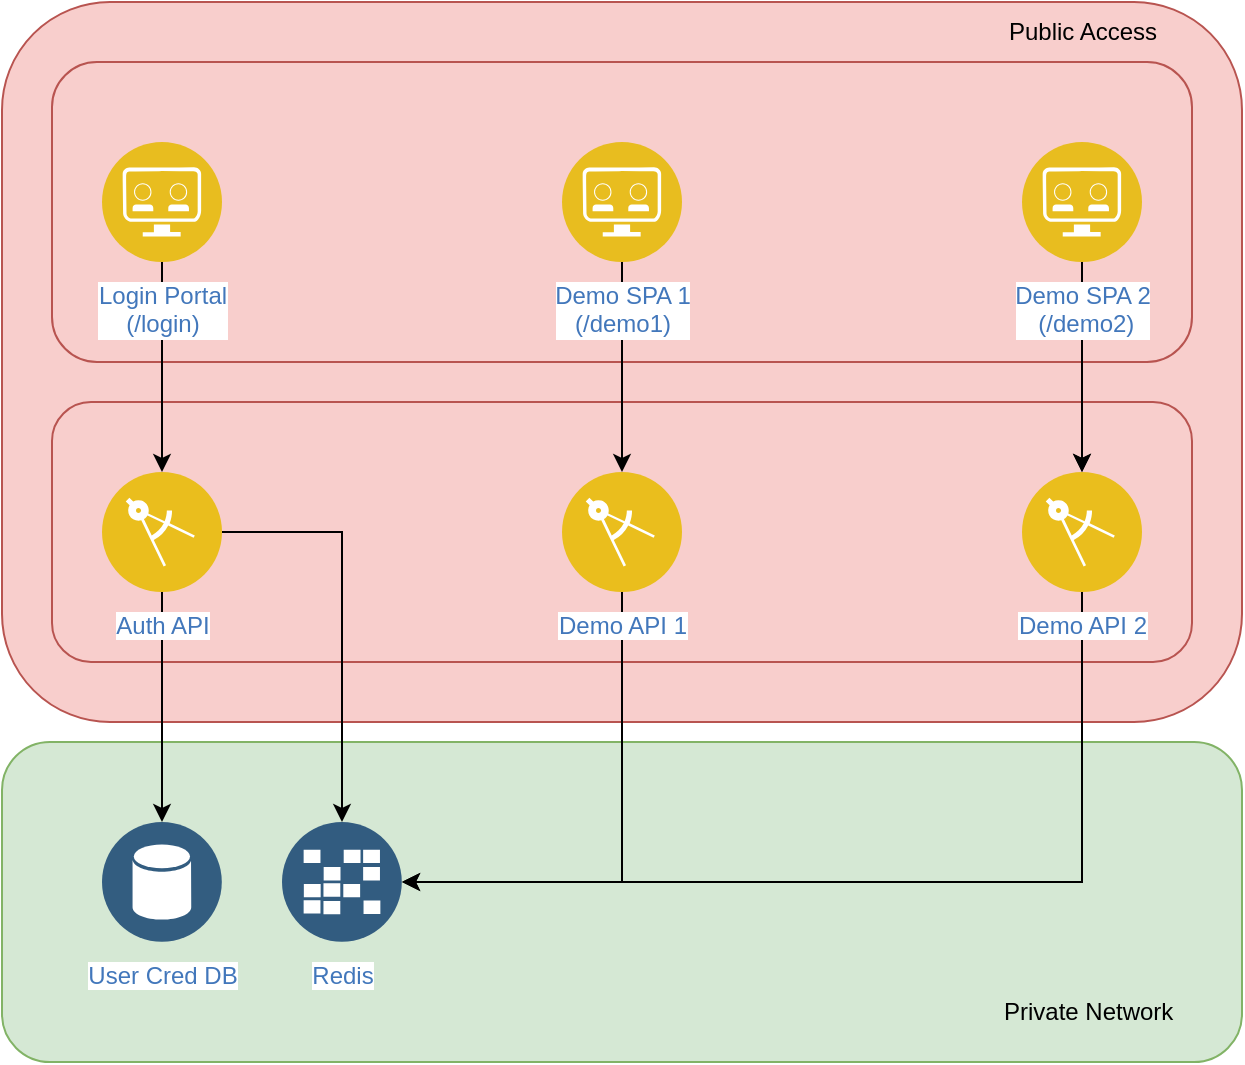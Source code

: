 <mxfile>
    <diagram id="vDAsaNtxXmFvEKY6ahnv" name="Page-1">
        <mxGraphModel dx="1117" dy="574" grid="1" gridSize="10" guides="1" tooltips="1" connect="1" arrows="1" fold="1" page="1" pageScale="1" pageWidth="850" pageHeight="1100" math="0" shadow="0">
            <root>
                <mxCell id="0"/>
                <mxCell id="1" parent="0"/>
                <mxCell id="jHTtF6pmdJFvDmBwdfPS-23" value="" style="rounded=1;whiteSpace=wrap;html=1;fillColor=#d5e8d4;strokeColor=#82b366;" parent="1" vertex="1">
                    <mxGeometry x="40" y="420" width="620" height="160" as="geometry"/>
                </mxCell>
                <mxCell id="jHTtF6pmdJFvDmBwdfPS-3" style="edgeStyle=orthogonalEdgeStyle;rounded=0;orthogonalLoop=1;jettySize=auto;html=1;exitX=0.5;exitY=1;exitDx=0;exitDy=0;entryX=0.5;entryY=0;entryDx=0;entryDy=0;" parent="1" source="jHTtF6pmdJFvDmBwdfPS-2" edge="1">
                    <mxGeometry relative="1" as="geometry">
                        <mxPoint x="210" y="290" as="targetPoint"/>
                    </mxGeometry>
                </mxCell>
                <mxCell id="jHTtF6pmdJFvDmBwdfPS-22" value="" style="rounded=1;whiteSpace=wrap;html=1;fillColor=#f8cecc;strokeColor=#b85450;" parent="1" vertex="1">
                    <mxGeometry x="40" y="50" width="620" height="360" as="geometry"/>
                </mxCell>
                <mxCell id="jHTtF6pmdJFvDmBwdfPS-27" value="" style="rounded=1;whiteSpace=wrap;html=1;fillColor=#f8cecc;strokeColor=#b85450;" parent="1" vertex="1">
                    <mxGeometry x="65" y="80" width="570" height="150" as="geometry"/>
                </mxCell>
                <mxCell id="jHTtF6pmdJFvDmBwdfPS-26" value="" style="rounded=1;whiteSpace=wrap;html=1;fillColor=#f8cecc;strokeColor=#b85450;" parent="1" vertex="1">
                    <mxGeometry x="65" y="250" width="570" height="130" as="geometry"/>
                </mxCell>
                <mxCell id="jHTtF6pmdJFvDmBwdfPS-28" value="" style="edgeStyle=orthogonalEdgeStyle;rounded=0;orthogonalLoop=1;jettySize=auto;html=1;" parent="1" source="jHTtF6pmdJFvDmBwdfPS-2" target="jHTtF6pmdJFvDmBwdfPS-4" edge="1">
                    <mxGeometry relative="1" as="geometry"/>
                </mxCell>
                <mxCell id="jHTtF6pmdJFvDmBwdfPS-2" value="Login Portal &lt;br&gt;(/login)" style="aspect=fixed;perimeter=ellipsePerimeter;html=1;align=center;shadow=0;dashed=0;fontColor=#4277BB;labelBackgroundColor=#ffffff;fontSize=12;spacingTop=3;image;image=img/lib/ibm/applications/api_developer_portal.svg;" parent="1" vertex="1">
                    <mxGeometry x="90" y="120" width="60" height="60" as="geometry"/>
                </mxCell>
                <mxCell id="jHTtF6pmdJFvDmBwdfPS-7" value="" style="edgeStyle=orthogonalEdgeStyle;rounded=0;orthogonalLoop=1;jettySize=auto;html=1;" parent="1" source="jHTtF6pmdJFvDmBwdfPS-4" target="jHTtF6pmdJFvDmBwdfPS-5" edge="1">
                    <mxGeometry relative="1" as="geometry"/>
                </mxCell>
                <mxCell id="jHTtF6pmdJFvDmBwdfPS-10" style="edgeStyle=orthogonalEdgeStyle;rounded=0;orthogonalLoop=1;jettySize=auto;html=1;exitX=1;exitY=0.5;exitDx=0;exitDy=0;entryX=0.5;entryY=0;entryDx=0;entryDy=0;" parent="1" source="jHTtF6pmdJFvDmBwdfPS-4" target="jHTtF6pmdJFvDmBwdfPS-8" edge="1">
                    <mxGeometry relative="1" as="geometry">
                        <mxPoint x="370" y="320.034" as="targetPoint"/>
                    </mxGeometry>
                </mxCell>
                <mxCell id="jHTtF6pmdJFvDmBwdfPS-4" value="Auth API" style="aspect=fixed;perimeter=ellipsePerimeter;html=1;align=center;shadow=0;dashed=0;fontColor=#4277BB;labelBackgroundColor=#ffffff;fontSize=12;spacingTop=3;image;image=img/lib/ibm/applications/enterprise_applications.svg;" parent="1" vertex="1">
                    <mxGeometry x="90" y="285" width="60" height="60" as="geometry"/>
                </mxCell>
                <mxCell id="jHTtF6pmdJFvDmBwdfPS-5" value="User Cred DB" style="aspect=fixed;perimeter=ellipsePerimeter;html=1;align=center;shadow=0;dashed=0;fontColor=#4277BB;labelBackgroundColor=#ffffff;fontSize=12;spacingTop=3;image;image=img/lib/ibm/data/data_services.svg;" parent="1" vertex="1">
                    <mxGeometry x="90" y="460" width="60" height="60" as="geometry"/>
                </mxCell>
                <mxCell id="jHTtF6pmdJFvDmBwdfPS-8" value="Redis" style="aspect=fixed;perimeter=ellipsePerimeter;html=1;align=center;shadow=0;dashed=0;fontColor=#4277BB;labelBackgroundColor=#ffffff;fontSize=12;spacingTop=3;image;image=img/lib/ibm/data/caches.svg;" parent="1" vertex="1">
                    <mxGeometry x="180" y="460" width="60" height="60" as="geometry"/>
                </mxCell>
                <mxCell id="jHTtF6pmdJFvDmBwdfPS-29" value="" style="edgeStyle=orthogonalEdgeStyle;rounded=0;orthogonalLoop=1;jettySize=auto;html=1;" parent="1" source="jHTtF6pmdJFvDmBwdfPS-13" target="jHTtF6pmdJFvDmBwdfPS-14" edge="1">
                    <mxGeometry relative="1" as="geometry"/>
                </mxCell>
                <mxCell id="jHTtF6pmdJFvDmBwdfPS-13" value="Demo SPA 1 &lt;br&gt;(/demo1)" style="aspect=fixed;perimeter=ellipsePerimeter;html=1;align=center;shadow=0;dashed=0;fontColor=#4277BB;labelBackgroundColor=#ffffff;fontSize=12;spacingTop=3;image;image=img/lib/ibm/applications/api_developer_portal.svg;" parent="1" vertex="1">
                    <mxGeometry x="320" y="120" width="60" height="60" as="geometry"/>
                </mxCell>
                <mxCell id="jHTtF6pmdJFvDmBwdfPS-16" style="edgeStyle=orthogonalEdgeStyle;rounded=0;orthogonalLoop=1;jettySize=auto;html=1;exitX=0.5;exitY=1;exitDx=0;exitDy=0;entryX=1;entryY=0.5;entryDx=0;entryDy=0;" parent="1" source="jHTtF6pmdJFvDmBwdfPS-14" target="jHTtF6pmdJFvDmBwdfPS-8" edge="1">
                    <mxGeometry relative="1" as="geometry"/>
                </mxCell>
                <mxCell id="jHTtF6pmdJFvDmBwdfPS-14" value="Demo API 1" style="aspect=fixed;perimeter=ellipsePerimeter;html=1;align=center;shadow=0;dashed=0;fontColor=#4277BB;labelBackgroundColor=#ffffff;fontSize=12;spacingTop=3;image;image=img/lib/ibm/applications/enterprise_applications.svg;" parent="1" vertex="1">
                    <mxGeometry x="320" y="285" width="60" height="60" as="geometry"/>
                </mxCell>
                <mxCell id="jHTtF6pmdJFvDmBwdfPS-30" value="" style="edgeStyle=orthogonalEdgeStyle;rounded=0;orthogonalLoop=1;jettySize=auto;html=1;" parent="1" source="jHTtF6pmdJFvDmBwdfPS-19" target="jHTtF6pmdJFvDmBwdfPS-20" edge="1">
                    <mxGeometry relative="1" as="geometry"/>
                </mxCell>
                <mxCell id="jHTtF6pmdJFvDmBwdfPS-42" value="" style="edgeStyle=orthogonalEdgeStyle;rounded=0;orthogonalLoop=1;jettySize=auto;html=1;" parent="1" source="jHTtF6pmdJFvDmBwdfPS-19" target="jHTtF6pmdJFvDmBwdfPS-20" edge="1">
                    <mxGeometry relative="1" as="geometry"/>
                </mxCell>
                <mxCell id="jHTtF6pmdJFvDmBwdfPS-19" value="Demo SPA 2&lt;br&gt;&amp;nbsp;(/demo2)" style="aspect=fixed;perimeter=ellipsePerimeter;html=1;align=center;shadow=0;dashed=0;fontColor=#4277BB;labelBackgroundColor=#ffffff;fontSize=12;spacingTop=3;image;image=img/lib/ibm/applications/api_developer_portal.svg;" parent="1" vertex="1">
                    <mxGeometry x="550" y="120" width="60" height="60" as="geometry"/>
                </mxCell>
                <mxCell id="jHTtF6pmdJFvDmBwdfPS-21" style="edgeStyle=orthogonalEdgeStyle;rounded=0;orthogonalLoop=1;jettySize=auto;html=1;exitX=0.5;exitY=1;exitDx=0;exitDy=0;entryX=1;entryY=0.5;entryDx=0;entryDy=0;" parent="1" source="jHTtF6pmdJFvDmBwdfPS-20" target="jHTtF6pmdJFvDmBwdfPS-8" edge="1">
                    <mxGeometry relative="1" as="geometry"/>
                </mxCell>
                <mxCell id="jHTtF6pmdJFvDmBwdfPS-20" value="Demo API 2" style="aspect=fixed;perimeter=ellipsePerimeter;html=1;align=center;shadow=0;dashed=0;fontColor=#4277BB;labelBackgroundColor=#ffffff;fontSize=12;spacingTop=3;image;image=img/lib/ibm/applications/enterprise_applications.svg;" parent="1" vertex="1">
                    <mxGeometry x="550" y="285" width="60" height="60" as="geometry"/>
                </mxCell>
                <mxCell id="jHTtF6pmdJFvDmBwdfPS-24" value="Public Access" style="text;html=1;align=center;verticalAlign=middle;resizable=0;points=[];autosize=1;strokeColor=none;fillColor=none;" parent="1" vertex="1">
                    <mxGeometry x="530" y="50" width="100" height="30" as="geometry"/>
                </mxCell>
                <mxCell id="jHTtF6pmdJFvDmBwdfPS-25" value="Private Network&amp;nbsp;" style="text;html=1;strokeColor=none;fillColor=none;align=center;verticalAlign=middle;whiteSpace=wrap;rounded=0;" parent="1" vertex="1">
                    <mxGeometry x="535" y="540" width="100" height="30" as="geometry"/>
                </mxCell>
            </root>
        </mxGraphModel>
    </diagram>
</mxfile>